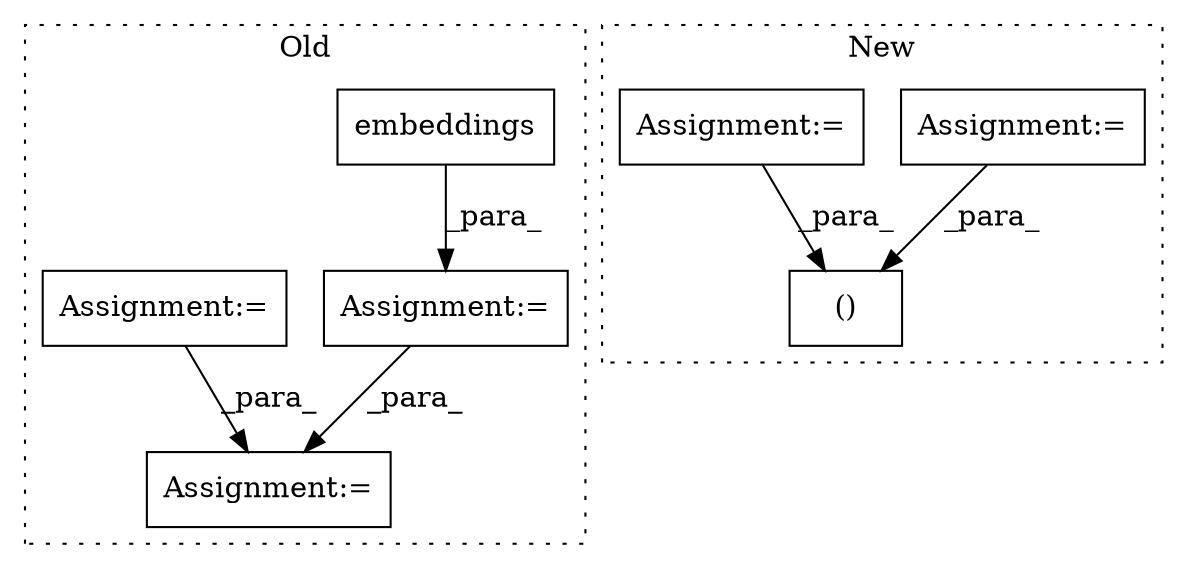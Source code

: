 digraph G {
subgraph cluster0 {
1 [label="embeddings" a="32" s="1992,2062" l="11,1" shape="box"];
3 [label="Assignment:=" a="7" s="1986" l="1" shape="box"];
4 [label="Assignment:=" a="7" s="2271" l="2" shape="box"];
5 [label="Assignment:=" a="7" s="2069,2163" l="53,2" shape="box"];
label = "Old";
style="dotted";
}
subgraph cluster1 {
2 [label="()" a="106" s="2738" l="32" shape="box"];
6 [label="Assignment:=" a="7" s="2647" l="14" shape="box"];
7 [label="Assignment:=" a="7" s="2703" l="5" shape="box"];
label = "New";
style="dotted";
}
1 -> 3 [label="_para_"];
3 -> 4 [label="_para_"];
5 -> 4 [label="_para_"];
6 -> 2 [label="_para_"];
7 -> 2 [label="_para_"];
}